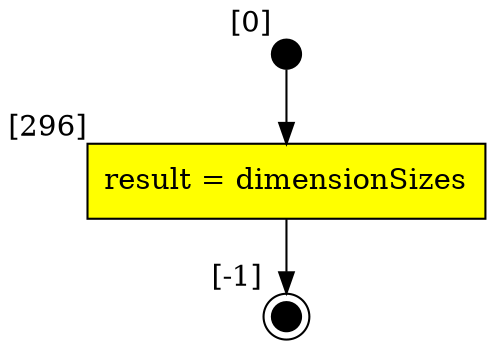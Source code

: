 digraph CLG {
  295 [style=filled, fillcolor=black, shape="circle", label="", fixedsize=true, width=.2, height=.2, xlabel="[0]"];
  296 [shape="box", label="result = dimensionSizes", style=filled, fillcolor=yellow, xlabel="[296]"];
  297 [style=filled, fillcolor=black, shape="doublecircle", label="", fixedsize=true, width=.2, height=.2, xlabel="[-1]"];
  295 -> 296;
  296 -> 297;
}

